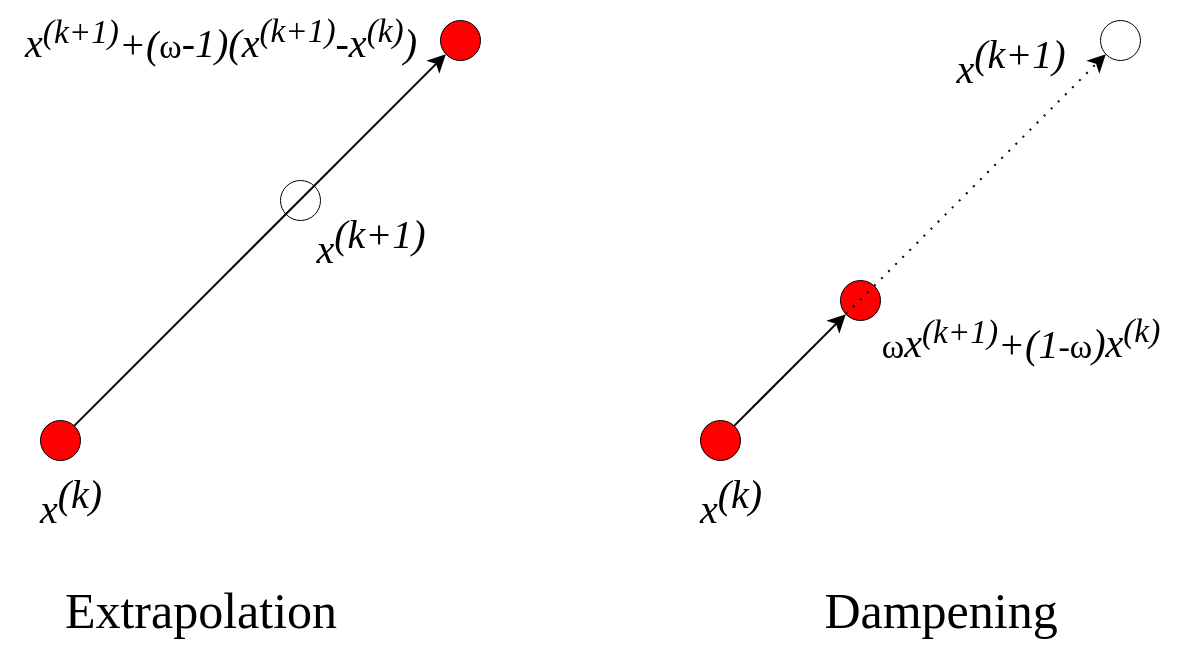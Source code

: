 <mxfile version="16.5.1" type="device"><diagram id="I8AxDbQErx9ALEmxdbu7" name="Page-1"><mxGraphModel dx="1896" dy="1153" grid="1" gridSize="10" guides="1" tooltips="1" connect="1" arrows="1" fold="1" page="1" pageScale="1" pageWidth="650" pageHeight="400" math="0" shadow="0"><root><mxCell id="0"/><mxCell id="1" parent="0"/><mxCell id="zZqaWoyGXdV_znlB-TQ2-3" value="" style="ellipse;whiteSpace=wrap;html=1;fillColor=#FF0000;strokeColor=default;strokeWidth=0.5;" vertex="1" parent="1"><mxGeometry x="260" y="70" width="20" height="20" as="geometry"/></mxCell><mxCell id="zZqaWoyGXdV_znlB-TQ2-6" value="x&lt;sup style=&quot;font-size: 20px;&quot;&gt;(k)&lt;/sup&gt;" style="text;html=1;align=center;verticalAlign=middle;resizable=0;points=[];autosize=1;strokeColor=none;fillColor=none;fontSize=20;fontStyle=2;fontFamily=Georgia;" vertex="1" parent="1"><mxGeometry x="50" y="290" width="50" height="40" as="geometry"/></mxCell><mxCell id="zZqaWoyGXdV_znlB-TQ2-7" value="x&lt;sup style=&quot;font-size: 20px&quot;&gt;(k+1)&lt;/sup&gt;" style="text;html=1;align=center;verticalAlign=middle;resizable=0;points=[];autosize=1;strokeColor=none;fillColor=none;fontSize=20;fontStyle=2;fontFamily=Georgia;" vertex="1" parent="1"><mxGeometry x="190" y="160" width="70" height="40" as="geometry"/></mxCell><mxCell id="zZqaWoyGXdV_znlB-TQ2-9" value="" style="ellipse;whiteSpace=wrap;html=1;fillColor=#FFFFFF;strokeColor=default;strokeWidth=0.5;" vertex="1" parent="1"><mxGeometry x="180" y="150" width="20" height="20" as="geometry"/></mxCell><mxCell id="zZqaWoyGXdV_znlB-TQ2-10" value="" style="ellipse;whiteSpace=wrap;html=1;fillColor=#FF0000;strokeColor=default;strokeWidth=0.5;" vertex="1" parent="1"><mxGeometry x="60" y="270" width="20" height="20" as="geometry"/></mxCell><mxCell id="zZqaWoyGXdV_znlB-TQ2-12" value="" style="endArrow=classic;html=1;rounded=0;fontSize=20;exitX=1;exitY=0;exitDx=0;exitDy=0;entryX=0;entryY=1;entryDx=0;entryDy=0;" edge="1" parent="1" source="zZqaWoyGXdV_znlB-TQ2-10" target="zZqaWoyGXdV_znlB-TQ2-3"><mxGeometry width="50" height="50" relative="1" as="geometry"><mxPoint x="80" y="270" as="sourcePoint"/><mxPoint x="130" y="220" as="targetPoint"/></mxGeometry></mxCell><mxCell id="zZqaWoyGXdV_znlB-TQ2-13" value="" style="ellipse;whiteSpace=wrap;html=1;fillColor=#FFFFFF;strokeColor=default;strokeWidth=0.5;" vertex="1" parent="1"><mxGeometry x="590" y="70" width="20" height="20" as="geometry"/></mxCell><mxCell id="zZqaWoyGXdV_znlB-TQ2-14" value="x&lt;sup style=&quot;font-size: 20px;&quot;&gt;(k)&lt;/sup&gt;" style="text;html=1;align=center;verticalAlign=middle;resizable=0;points=[];autosize=1;strokeColor=none;fillColor=none;fontSize=20;fontStyle=2;fontFamily=Georgia;" vertex="1" parent="1"><mxGeometry x="380" y="290" width="50" height="40" as="geometry"/></mxCell><mxCell id="zZqaWoyGXdV_znlB-TQ2-15" value="x&lt;sup style=&quot;font-size: 20px&quot;&gt;(k+1)&lt;/sup&gt;" style="text;html=1;align=center;verticalAlign=middle;resizable=0;points=[];autosize=1;strokeColor=none;fillColor=none;fontSize=20;fontStyle=2;fontFamily=Georgia;" vertex="1" parent="1"><mxGeometry x="510" y="70" width="70" height="40" as="geometry"/></mxCell><mxCell id="zZqaWoyGXdV_znlB-TQ2-16" value="&lt;span style=&quot;font-size: 17px ; font-style: normal ; background-color: rgb(255 , 255 , 255)&quot;&gt;ω&lt;/span&gt;x&lt;span style=&quot;font-size: 20px&quot;&gt;&lt;sup&gt;(k+1)&lt;/sup&gt;+(1&lt;/span&gt;&lt;span style=&quot;font-size: 17px ; font-style: normal ; background-color: rgb(255 , 255 , 255)&quot;&gt;-&lt;/span&gt;&lt;span style=&quot;font-size: 17px ; font-style: normal ; background-color: rgb(255 , 255 , 255)&quot;&gt;ω&lt;/span&gt;&lt;span style=&quot;font-size: 20px&quot;&gt;)&lt;/span&gt;x&lt;sup&gt;(k)&lt;/sup&gt;" style="text;html=1;align=center;verticalAlign=middle;resizable=0;points=[];autosize=1;strokeColor=none;fillColor=none;fontSize=20;fontStyle=2;fontFamily=Georgia;" vertex="1" parent="1"><mxGeometry x="470" y="210" width="160" height="40" as="geometry"/></mxCell><mxCell id="zZqaWoyGXdV_znlB-TQ2-17" value="" style="ellipse;whiteSpace=wrap;html=1;fillColor=#FF0000;strokeColor=default;strokeWidth=0.5;" vertex="1" parent="1"><mxGeometry x="460" y="200" width="20" height="20" as="geometry"/></mxCell><mxCell id="zZqaWoyGXdV_znlB-TQ2-18" value="" style="ellipse;whiteSpace=wrap;html=1;fillColor=#FF0000;strokeColor=default;strokeWidth=0.5;" vertex="1" parent="1"><mxGeometry x="390" y="270" width="20" height="20" as="geometry"/></mxCell><mxCell id="zZqaWoyGXdV_znlB-TQ2-19" value="" style="endArrow=classic;html=1;rounded=0;fontSize=20;exitX=0;exitY=1;exitDx=0;exitDy=0;entryX=0;entryY=1;entryDx=0;entryDy=0;dashed=1;dashPattern=1 4;" edge="1" parent="1" source="zZqaWoyGXdV_znlB-TQ2-17" target="zZqaWoyGXdV_znlB-TQ2-13"><mxGeometry width="50" height="50" relative="1" as="geometry"><mxPoint x="410" y="270" as="sourcePoint"/><mxPoint x="460" y="220" as="targetPoint"/></mxGeometry></mxCell><mxCell id="zZqaWoyGXdV_znlB-TQ2-20" value="x&lt;span style=&quot;font-size: 20px&quot;&gt;&lt;sup&gt;(k+1)&lt;/sup&gt;+(&lt;/span&gt;&lt;span style=&quot;border: 0px ; margin: 0px ; padding: 0px ; font-family: , , &amp;#34;blinkmacsystemfont&amp;#34; , &amp;#34;segoe ui&amp;#34; , &amp;#34;helvetica&amp;#34; , &amp;#34;arial&amp;#34; , sans-serif , &amp;#34;apple color emoji&amp;#34; , &amp;#34;segoe ui emoji&amp;#34; , &amp;#34;segoe ui symbol&amp;#34; ; font-size: 17px ; font-style: normal ; background-color: rgb(255 , 255 , 255)&quot;&gt;&lt;span style=&quot;border: 0px ; margin: 0px ; padding: 0px&quot;&gt;ω&lt;/span&gt;&lt;/span&gt;&lt;span style=&quot;font-size: 20px&quot;&gt;-1)(&lt;/span&gt;x&lt;sup&gt;(k+1)&lt;/sup&gt;-x&lt;sup&gt;(k)&lt;/sup&gt;)" style="text;html=1;align=center;verticalAlign=middle;resizable=0;points=[];autosize=1;strokeColor=none;fillColor=none;fontSize=20;fontStyle=2;fontFamily=Georgia;" vertex="1" parent="1"><mxGeometry x="40" y="60" width="220" height="40" as="geometry"/></mxCell><mxCell id="zZqaWoyGXdV_znlB-TQ2-21" value="" style="endArrow=classic;html=1;rounded=0;fontFamily=Georgia;fontSize=20;fontColor=#000000;exitX=1;exitY=0;exitDx=0;exitDy=0;entryX=0;entryY=1;entryDx=0;entryDy=0;" edge="1" parent="1" source="zZqaWoyGXdV_znlB-TQ2-18" target="zZqaWoyGXdV_znlB-TQ2-17"><mxGeometry width="50" height="50" relative="1" as="geometry"><mxPoint x="230" y="280" as="sourcePoint"/><mxPoint x="280" y="230" as="targetPoint"/></mxGeometry></mxCell><mxCell id="zZqaWoyGXdV_znlB-TQ2-22" value="&lt;span style=&quot;font-size: 25px; font-style: normal; background-color: rgb(255, 255, 255);&quot;&gt;Dampening&lt;/span&gt;" style="text;html=1;align=center;verticalAlign=middle;resizable=0;points=[];autosize=1;strokeColor=none;fillColor=none;fontSize=25;fontStyle=2;fontFamily=Georgia;" vertex="1" parent="1"><mxGeometry x="440" y="345" width="140" height="40" as="geometry"/></mxCell><mxCell id="zZqaWoyGXdV_znlB-TQ2-23" value="&lt;span style=&quot;font-size: 25px; font-style: normal; background-color: rgb(255, 255, 255);&quot;&gt;Extrapolation&lt;/span&gt;" style="text;html=1;align=center;verticalAlign=middle;resizable=0;points=[];autosize=1;strokeColor=none;fillColor=none;fontSize=25;fontStyle=2;fontFamily=Georgia;" vertex="1" parent="1"><mxGeometry x="55" y="345" width="170" height="40" as="geometry"/></mxCell></root></mxGraphModel></diagram></mxfile>